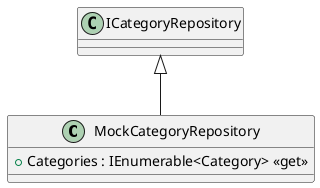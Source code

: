 @startuml
class MockCategoryRepository {
    + Categories : IEnumerable<Category> <<get>>
}
ICategoryRepository <|-- MockCategoryRepository
@enduml
